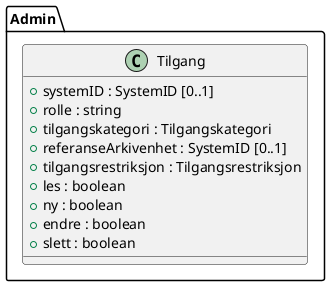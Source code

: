 @startuml
class Admin.Tilgang {
  +systemID : SystemID [0..1]
  +rolle : string
  +tilgangskategori : Tilgangskategori
  +referanseArkivenhet : SystemID [0..1]
  +tilgangsrestriksjon : Tilgangsrestriksjon
  +les : boolean
  +ny : boolean
  +endre : boolean
  +slett : boolean
}
@enduml
